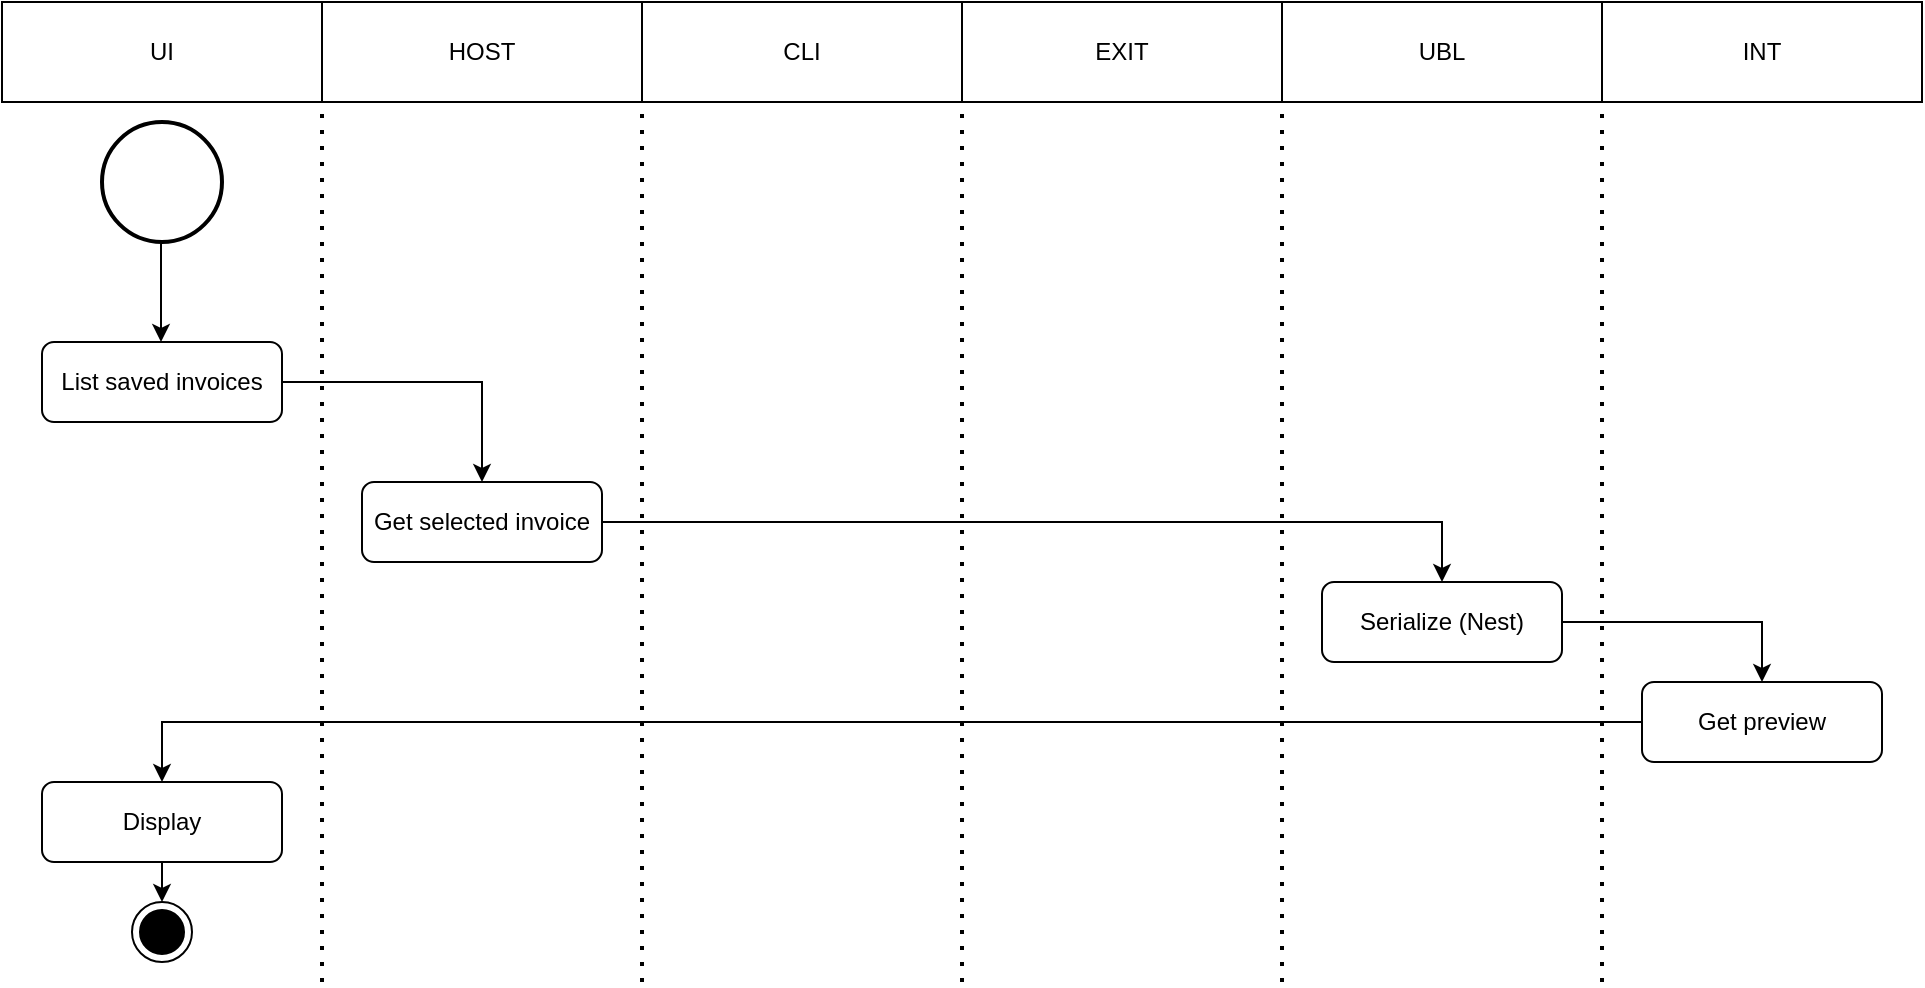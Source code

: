 <mxfile version="14.6.1" type="google"><diagram id="6PaJqBwQxfgnQzBZLyMN" name="Page-1"><mxGraphModel dx="1829" dy="2151" grid="1" gridSize="10" guides="1" tooltips="1" connect="1" arrows="1" fold="1" page="1" pageScale="1" pageWidth="827" pageHeight="1169" math="0" shadow="0"><root><mxCell id="0"/><mxCell id="1" parent="0"/><mxCell id="Dhyp9QMg7QrVxvQmNmRD-1" value="UI" style="rounded=0;whiteSpace=wrap;html=1;fillColor=none;" vertex="1" parent="1"><mxGeometry y="-1090" width="160" height="50" as="geometry"/></mxCell><mxCell id="Dhyp9QMg7QrVxvQmNmRD-2" value="HOST" style="rounded=0;whiteSpace=wrap;html=1;fillColor=none;" vertex="1" parent="1"><mxGeometry x="160" y="-1090" width="160" height="50" as="geometry"/></mxCell><mxCell id="Dhyp9QMg7QrVxvQmNmRD-3" value="CLI" style="rounded=0;whiteSpace=wrap;html=1;fillColor=none;" vertex="1" parent="1"><mxGeometry x="320" y="-1090" width="160" height="50" as="geometry"/></mxCell><mxCell id="Dhyp9QMg7QrVxvQmNmRD-4" value="EXIT" style="rounded=0;whiteSpace=wrap;html=1;fillColor=none;" vertex="1" parent="1"><mxGeometry x="480" y="-1090" width="160" height="50" as="geometry"/></mxCell><mxCell id="Dhyp9QMg7QrVxvQmNmRD-5" value="UBL" style="rounded=0;whiteSpace=wrap;html=1;fillColor=none;" vertex="1" parent="1"><mxGeometry x="640" y="-1090" width="160" height="50" as="geometry"/></mxCell><mxCell id="Dhyp9QMg7QrVxvQmNmRD-6" value="INT" style="rounded=0;whiteSpace=wrap;html=1;fillColor=none;" vertex="1" parent="1"><mxGeometry x="800" y="-1090" width="160" height="50" as="geometry"/></mxCell><mxCell id="Dhyp9QMg7QrVxvQmNmRD-7" value="" style="strokeWidth=2;html=1;shape=mxgraph.flowchart.start_2;whiteSpace=wrap;" vertex="1" parent="1"><mxGeometry x="50" y="-1030" width="60" height="60" as="geometry"/></mxCell><mxCell id="Dhyp9QMg7QrVxvQmNmRD-8" value="" style="endArrow=classic;html=1;" edge="1" parent="1"><mxGeometry width="50" height="50" relative="1" as="geometry"><mxPoint x="79.5" y="-970.0" as="sourcePoint"/><mxPoint x="79.5" y="-920" as="targetPoint"/></mxGeometry></mxCell><mxCell id="Dhyp9QMg7QrVxvQmNmRD-26" style="edgeStyle=orthogonalEdgeStyle;rounded=0;orthogonalLoop=1;jettySize=auto;html=1;entryX=0.5;entryY=0;entryDx=0;entryDy=0;" edge="1" parent="1" source="Dhyp9QMg7QrVxvQmNmRD-12" target="Dhyp9QMg7QrVxvQmNmRD-25"><mxGeometry relative="1" as="geometry"/></mxCell><mxCell id="Dhyp9QMg7QrVxvQmNmRD-12" value="List saved invoices" style="rounded=1;whiteSpace=wrap;html=1;" vertex="1" parent="1"><mxGeometry x="20" y="-920" width="120" height="40" as="geometry"/></mxCell><mxCell id="Dhyp9QMg7QrVxvQmNmRD-14" style="edgeStyle=orthogonalEdgeStyle;rounded=0;orthogonalLoop=1;jettySize=auto;html=1;exitX=0.5;exitY=1;exitDx=0;exitDy=0;entryX=0.5;entryY=0;entryDx=0;entryDy=0;" edge="1" parent="1" target="Dhyp9QMg7QrVxvQmNmRD-19"><mxGeometry relative="1" as="geometry"><mxPoint x="80" y="-660" as="sourcePoint"/></mxGeometry></mxCell><mxCell id="Dhyp9QMg7QrVxvQmNmRD-19" value="" style="ellipse;html=1;shape=endState;fillColor=#000000;" vertex="1" parent="1"><mxGeometry x="65" y="-640" width="30" height="30" as="geometry"/></mxCell><mxCell id="Dhyp9QMg7QrVxvQmNmRD-20" value="" style="endArrow=none;dashed=1;html=1;dashPattern=1 3;strokeWidth=2;entryX=0;entryY=1;entryDx=0;entryDy=0;" edge="1" parent="1" target="Dhyp9QMg7QrVxvQmNmRD-2"><mxGeometry width="50" height="50" relative="1" as="geometry"><mxPoint x="160" y="-600" as="sourcePoint"/><mxPoint x="710" y="-780" as="targetPoint"/></mxGeometry></mxCell><mxCell id="Dhyp9QMg7QrVxvQmNmRD-21" value="" style="endArrow=none;dashed=1;html=1;dashPattern=1 3;strokeWidth=2;entryX=0;entryY=1;entryDx=0;entryDy=0;" edge="1" parent="1"><mxGeometry width="50" height="50" relative="1" as="geometry"><mxPoint x="320.0" y="-600" as="sourcePoint"/><mxPoint x="320.0" y="-1040" as="targetPoint"/></mxGeometry></mxCell><mxCell id="Dhyp9QMg7QrVxvQmNmRD-22" value="" style="endArrow=none;dashed=1;html=1;dashPattern=1 3;strokeWidth=2;entryX=0;entryY=1;entryDx=0;entryDy=0;" edge="1" parent="1"><mxGeometry width="50" height="50" relative="1" as="geometry"><mxPoint x="480.0" y="-600" as="sourcePoint"/><mxPoint x="480.0" y="-1040" as="targetPoint"/></mxGeometry></mxCell><mxCell id="Dhyp9QMg7QrVxvQmNmRD-23" value="" style="endArrow=none;dashed=1;html=1;dashPattern=1 3;strokeWidth=2;entryX=0;entryY=1;entryDx=0;entryDy=0;" edge="1" parent="1"><mxGeometry width="50" height="50" relative="1" as="geometry"><mxPoint x="640" y="-600" as="sourcePoint"/><mxPoint x="640" y="-1040" as="targetPoint"/></mxGeometry></mxCell><mxCell id="Dhyp9QMg7QrVxvQmNmRD-24" value="" style="endArrow=none;dashed=1;html=1;dashPattern=1 3;strokeWidth=2;entryX=0;entryY=1;entryDx=0;entryDy=0;" edge="1" parent="1"><mxGeometry width="50" height="50" relative="1" as="geometry"><mxPoint x="800" y="-600" as="sourcePoint"/><mxPoint x="800" y="-1040" as="targetPoint"/></mxGeometry></mxCell><mxCell id="Dhyp9QMg7QrVxvQmNmRD-30" style="edgeStyle=orthogonalEdgeStyle;rounded=0;orthogonalLoop=1;jettySize=auto;html=1;entryX=0.5;entryY=0;entryDx=0;entryDy=0;" edge="1" parent="1" source="Dhyp9QMg7QrVxvQmNmRD-25" target="Dhyp9QMg7QrVxvQmNmRD-27"><mxGeometry relative="1" as="geometry"/></mxCell><mxCell id="Dhyp9QMg7QrVxvQmNmRD-25" value="Get selected invoice" style="rounded=1;whiteSpace=wrap;html=1;" vertex="1" parent="1"><mxGeometry x="180" y="-850" width="120" height="40" as="geometry"/></mxCell><mxCell id="Dhyp9QMg7QrVxvQmNmRD-31" style="edgeStyle=orthogonalEdgeStyle;rounded=0;orthogonalLoop=1;jettySize=auto;html=1;" edge="1" parent="1" source="Dhyp9QMg7QrVxvQmNmRD-27" target="Dhyp9QMg7QrVxvQmNmRD-28"><mxGeometry relative="1" as="geometry"/></mxCell><mxCell id="Dhyp9QMg7QrVxvQmNmRD-27" value="Serialize (Nest)" style="rounded=1;whiteSpace=wrap;html=1;" vertex="1" parent="1"><mxGeometry x="660" y="-800" width="120" height="40" as="geometry"/></mxCell><mxCell id="Dhyp9QMg7QrVxvQmNmRD-32" style="edgeStyle=orthogonalEdgeStyle;rounded=0;orthogonalLoop=1;jettySize=auto;html=1;entryX=0.5;entryY=0;entryDx=0;entryDy=0;" edge="1" parent="1" source="Dhyp9QMg7QrVxvQmNmRD-28" target="Dhyp9QMg7QrVxvQmNmRD-29"><mxGeometry relative="1" as="geometry"/></mxCell><mxCell id="Dhyp9QMg7QrVxvQmNmRD-28" value="Get preview" style="rounded=1;whiteSpace=wrap;html=1;" vertex="1" parent="1"><mxGeometry x="820" y="-750" width="120" height="40" as="geometry"/></mxCell><mxCell id="Dhyp9QMg7QrVxvQmNmRD-29" value="Display" style="rounded=1;whiteSpace=wrap;html=1;" vertex="1" parent="1"><mxGeometry x="20" y="-700" width="120" height="40" as="geometry"/></mxCell></root></mxGraphModel></diagram></mxfile>